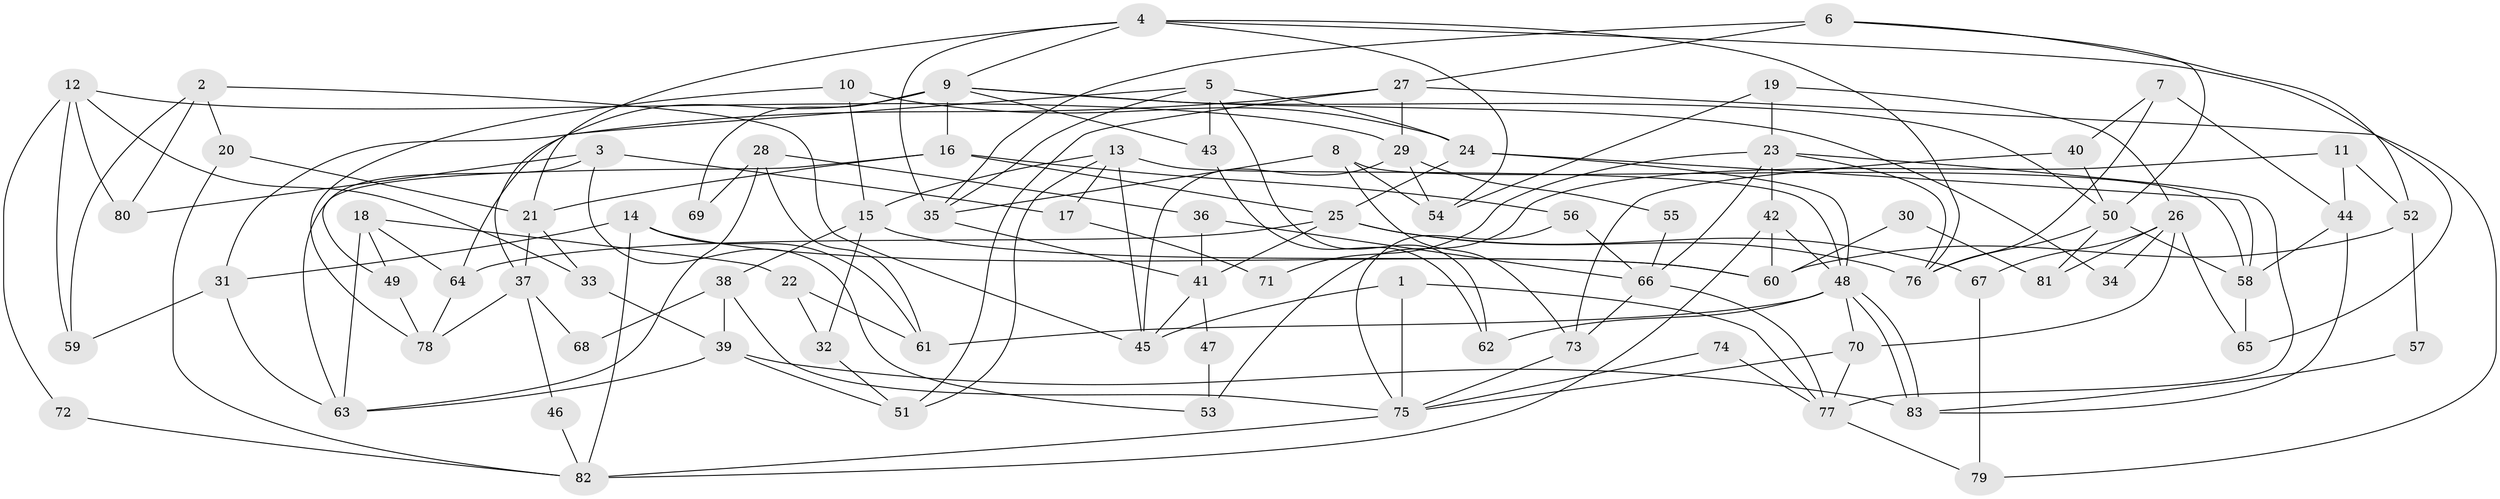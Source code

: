 // Generated by graph-tools (version 1.1) at 2025/11/02/27/25 16:11:24]
// undirected, 83 vertices, 166 edges
graph export_dot {
graph [start="1"]
  node [color=gray90,style=filled];
  1;
  2;
  3;
  4;
  5;
  6;
  7;
  8;
  9;
  10;
  11;
  12;
  13;
  14;
  15;
  16;
  17;
  18;
  19;
  20;
  21;
  22;
  23;
  24;
  25;
  26;
  27;
  28;
  29;
  30;
  31;
  32;
  33;
  34;
  35;
  36;
  37;
  38;
  39;
  40;
  41;
  42;
  43;
  44;
  45;
  46;
  47;
  48;
  49;
  50;
  51;
  52;
  53;
  54;
  55;
  56;
  57;
  58;
  59;
  60;
  61;
  62;
  63;
  64;
  65;
  66;
  67;
  68;
  69;
  70;
  71;
  72;
  73;
  74;
  75;
  76;
  77;
  78;
  79;
  80;
  81;
  82;
  83;
  1 -- 77;
  1 -- 75;
  1 -- 45;
  2 -- 45;
  2 -- 59;
  2 -- 20;
  2 -- 80;
  3 -- 49;
  3 -- 80;
  3 -- 17;
  3 -- 53;
  4 -- 9;
  4 -- 35;
  4 -- 21;
  4 -- 54;
  4 -- 65;
  4 -- 76;
  5 -- 35;
  5 -- 24;
  5 -- 43;
  5 -- 62;
  5 -- 64;
  6 -- 50;
  6 -- 35;
  6 -- 27;
  6 -- 52;
  7 -- 44;
  7 -- 76;
  7 -- 40;
  8 -- 54;
  8 -- 73;
  8 -- 35;
  8 -- 58;
  9 -- 16;
  9 -- 37;
  9 -- 34;
  9 -- 43;
  9 -- 50;
  9 -- 69;
  10 -- 24;
  10 -- 15;
  10 -- 78;
  11 -- 44;
  11 -- 52;
  11 -- 53;
  12 -- 29;
  12 -- 33;
  12 -- 59;
  12 -- 72;
  12 -- 80;
  13 -- 48;
  13 -- 45;
  13 -- 15;
  13 -- 17;
  13 -- 51;
  14 -- 82;
  14 -- 60;
  14 -- 31;
  14 -- 61;
  15 -- 38;
  15 -- 32;
  15 -- 60;
  16 -- 25;
  16 -- 63;
  16 -- 21;
  16 -- 56;
  17 -- 71;
  18 -- 64;
  18 -- 22;
  18 -- 49;
  18 -- 63;
  19 -- 26;
  19 -- 23;
  19 -- 54;
  20 -- 21;
  20 -- 82;
  21 -- 33;
  21 -- 37;
  22 -- 32;
  22 -- 61;
  23 -- 42;
  23 -- 77;
  23 -- 66;
  23 -- 71;
  23 -- 76;
  24 -- 48;
  24 -- 58;
  24 -- 25;
  25 -- 76;
  25 -- 41;
  25 -- 64;
  25 -- 67;
  26 -- 70;
  26 -- 65;
  26 -- 34;
  26 -- 67;
  26 -- 81;
  27 -- 29;
  27 -- 31;
  27 -- 51;
  27 -- 79;
  28 -- 61;
  28 -- 63;
  28 -- 36;
  28 -- 69;
  29 -- 45;
  29 -- 54;
  29 -- 55;
  30 -- 81;
  30 -- 60;
  31 -- 59;
  31 -- 63;
  32 -- 51;
  33 -- 39;
  35 -- 41;
  36 -- 66;
  36 -- 41;
  37 -- 78;
  37 -- 46;
  37 -- 68;
  38 -- 39;
  38 -- 75;
  38 -- 68;
  39 -- 51;
  39 -- 63;
  39 -- 83;
  40 -- 50;
  40 -- 73;
  41 -- 45;
  41 -- 47;
  42 -- 48;
  42 -- 82;
  42 -- 60;
  43 -- 62;
  44 -- 83;
  44 -- 58;
  46 -- 82;
  47 -- 53;
  48 -- 62;
  48 -- 83;
  48 -- 83;
  48 -- 61;
  48 -- 70;
  49 -- 78;
  50 -- 76;
  50 -- 58;
  50 -- 81;
  52 -- 60;
  52 -- 57;
  55 -- 66;
  56 -- 66;
  56 -- 75;
  57 -- 83;
  58 -- 65;
  64 -- 78;
  66 -- 77;
  66 -- 73;
  67 -- 79;
  70 -- 75;
  70 -- 77;
  72 -- 82;
  73 -- 75;
  74 -- 75;
  74 -- 77;
  75 -- 82;
  77 -- 79;
}
